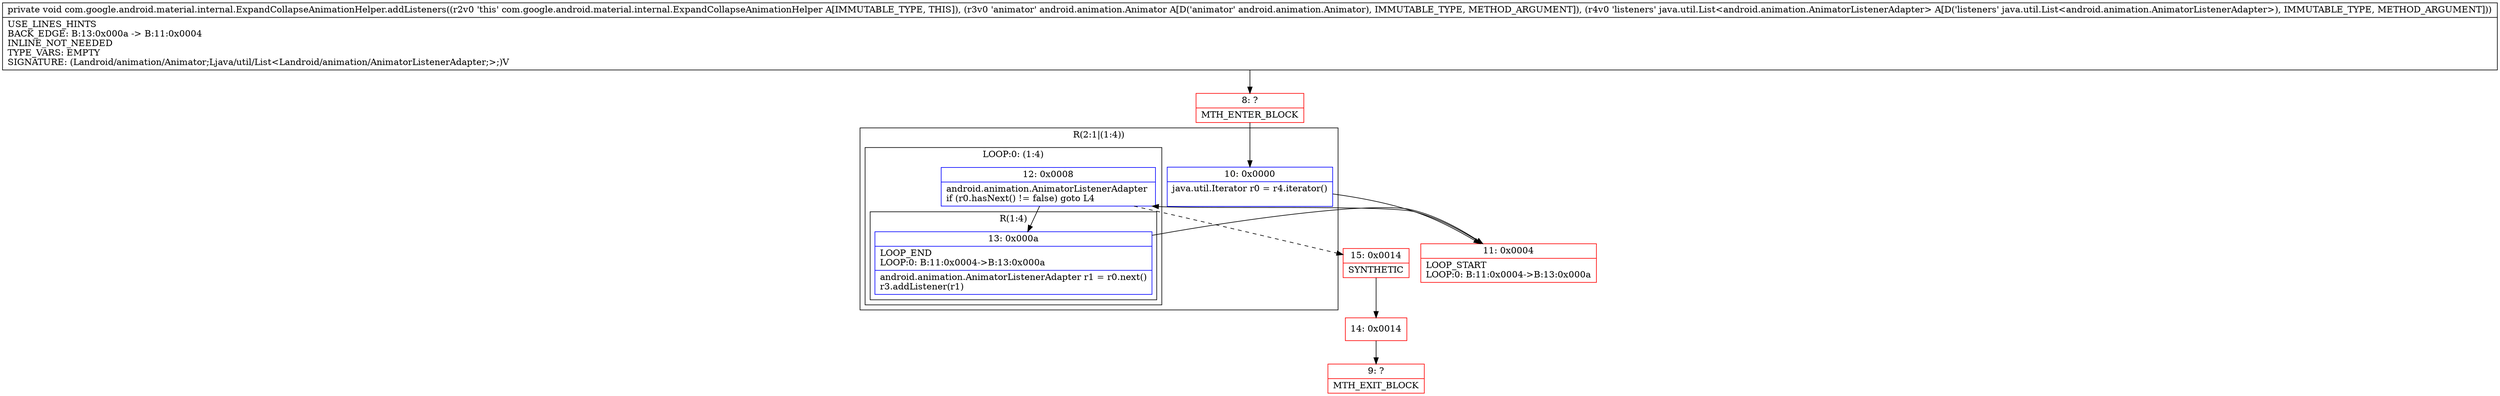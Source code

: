 digraph "CFG forcom.google.android.material.internal.ExpandCollapseAnimationHelper.addListeners(Landroid\/animation\/Animator;Ljava\/util\/List;)V" {
subgraph cluster_Region_1084475185 {
label = "R(2:1|(1:4))";
node [shape=record,color=blue];
Node_10 [shape=record,label="{10\:\ 0x0000|java.util.Iterator r0 = r4.iterator()\l\l}"];
subgraph cluster_LoopRegion_1597732773 {
label = "LOOP:0: (1:4)";
node [shape=record,color=blue];
Node_12 [shape=record,label="{12\:\ 0x0008|android.animation.AnimatorListenerAdapter \lif (r0.hasNext() != false) goto L4\l}"];
subgraph cluster_Region_10005272 {
label = "R(1:4)";
node [shape=record,color=blue];
Node_13 [shape=record,label="{13\:\ 0x000a|LOOP_END\lLOOP:0: B:11:0x0004\-\>B:13:0x000a\l|android.animation.AnimatorListenerAdapter r1 = r0.next()\lr3.addListener(r1)\l}"];
}
}
}
Node_8 [shape=record,color=red,label="{8\:\ ?|MTH_ENTER_BLOCK\l}"];
Node_11 [shape=record,color=red,label="{11\:\ 0x0004|LOOP_START\lLOOP:0: B:11:0x0004\-\>B:13:0x000a\l}"];
Node_15 [shape=record,color=red,label="{15\:\ 0x0014|SYNTHETIC\l}"];
Node_14 [shape=record,color=red,label="{14\:\ 0x0014}"];
Node_9 [shape=record,color=red,label="{9\:\ ?|MTH_EXIT_BLOCK\l}"];
MethodNode[shape=record,label="{private void com.google.android.material.internal.ExpandCollapseAnimationHelper.addListeners((r2v0 'this' com.google.android.material.internal.ExpandCollapseAnimationHelper A[IMMUTABLE_TYPE, THIS]), (r3v0 'animator' android.animation.Animator A[D('animator' android.animation.Animator), IMMUTABLE_TYPE, METHOD_ARGUMENT]), (r4v0 'listeners' java.util.List\<android.animation.AnimatorListenerAdapter\> A[D('listeners' java.util.List\<android.animation.AnimatorListenerAdapter\>), IMMUTABLE_TYPE, METHOD_ARGUMENT]))  | USE_LINES_HINTS\lBACK_EDGE: B:13:0x000a \-\> B:11:0x0004\lINLINE_NOT_NEEDED\lTYPE_VARS: EMPTY\lSIGNATURE: (Landroid\/animation\/Animator;Ljava\/util\/List\<Landroid\/animation\/AnimatorListenerAdapter;\>;)V\l}"];
MethodNode -> Node_8;Node_10 -> Node_11;
Node_12 -> Node_13;
Node_12 -> Node_15[style=dashed];
Node_13 -> Node_11;
Node_8 -> Node_10;
Node_11 -> Node_12;
Node_15 -> Node_14;
Node_14 -> Node_9;
}

